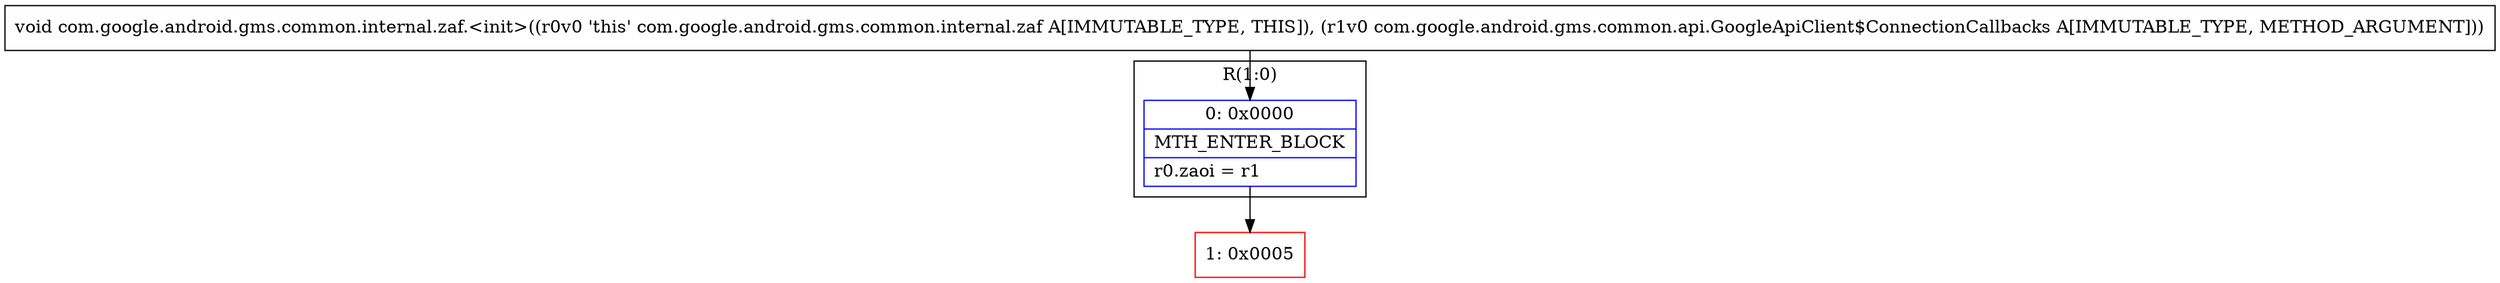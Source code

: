 digraph "CFG forcom.google.android.gms.common.internal.zaf.\<init\>(Lcom\/google\/android\/gms\/common\/api\/GoogleApiClient$ConnectionCallbacks;)V" {
subgraph cluster_Region_147561552 {
label = "R(1:0)";
node [shape=record,color=blue];
Node_0 [shape=record,label="{0\:\ 0x0000|MTH_ENTER_BLOCK\l|r0.zaoi = r1\l}"];
}
Node_1 [shape=record,color=red,label="{1\:\ 0x0005}"];
MethodNode[shape=record,label="{void com.google.android.gms.common.internal.zaf.\<init\>((r0v0 'this' com.google.android.gms.common.internal.zaf A[IMMUTABLE_TYPE, THIS]), (r1v0 com.google.android.gms.common.api.GoogleApiClient$ConnectionCallbacks A[IMMUTABLE_TYPE, METHOD_ARGUMENT])) }"];
MethodNode -> Node_0;
Node_0 -> Node_1;
}

